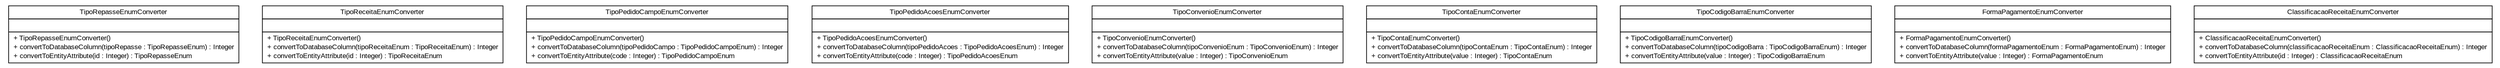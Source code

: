 #!/usr/local/bin/dot
#
# Class diagram 
# Generated by UMLGraph version R5_6 (http://www.umlgraph.org/)
#

digraph G {
	edge [fontname="arial",fontsize=10,labelfontname="arial",labelfontsize=10];
	node [fontname="arial",fontsize=10,shape=plaintext];
	nodesep=0.25;
	ranksep=0.5;
	// br.gov.to.sefaz.arr.parametros.persistence.converter.TipoRepasseEnumConverter
	c1591 [label=<<table title="br.gov.to.sefaz.arr.parametros.persistence.converter.TipoRepasseEnumConverter" border="0" cellborder="1" cellspacing="0" cellpadding="2" port="p" href="./TipoRepasseEnumConverter.html">
		<tr><td><table border="0" cellspacing="0" cellpadding="1">
<tr><td align="center" balign="center"> TipoRepasseEnumConverter </td></tr>
		</table></td></tr>
		<tr><td><table border="0" cellspacing="0" cellpadding="1">
<tr><td align="left" balign="left">  </td></tr>
		</table></td></tr>
		<tr><td><table border="0" cellspacing="0" cellpadding="1">
<tr><td align="left" balign="left"> + TipoRepasseEnumConverter() </td></tr>
<tr><td align="left" balign="left"> + convertToDatabaseColumn(tipoRepasse : TipoRepasseEnum) : Integer </td></tr>
<tr><td align="left" balign="left"> + convertToEntityAttribute(id : Integer) : TipoRepasseEnum </td></tr>
		</table></td></tr>
		</table>>, URL="./TipoRepasseEnumConverter.html", fontname="arial", fontcolor="black", fontsize=10.0];
	// br.gov.to.sefaz.arr.parametros.persistence.converter.TipoReceitaEnumConverter
	c1592 [label=<<table title="br.gov.to.sefaz.arr.parametros.persistence.converter.TipoReceitaEnumConverter" border="0" cellborder="1" cellspacing="0" cellpadding="2" port="p" href="./TipoReceitaEnumConverter.html">
		<tr><td><table border="0" cellspacing="0" cellpadding="1">
<tr><td align="center" balign="center"> TipoReceitaEnumConverter </td></tr>
		</table></td></tr>
		<tr><td><table border="0" cellspacing="0" cellpadding="1">
<tr><td align="left" balign="left">  </td></tr>
		</table></td></tr>
		<tr><td><table border="0" cellspacing="0" cellpadding="1">
<tr><td align="left" balign="left"> + TipoReceitaEnumConverter() </td></tr>
<tr><td align="left" balign="left"> + convertToDatabaseColumn(tipoReceitaEnum : TipoReceitaEnum) : Integer </td></tr>
<tr><td align="left" balign="left"> + convertToEntityAttribute(id : Integer) : TipoReceitaEnum </td></tr>
		</table></td></tr>
		</table>>, URL="./TipoReceitaEnumConverter.html", fontname="arial", fontcolor="black", fontsize=10.0];
	// br.gov.to.sefaz.arr.parametros.persistence.converter.TipoPedidoCampoEnumConverter
	c1593 [label=<<table title="br.gov.to.sefaz.arr.parametros.persistence.converter.TipoPedidoCampoEnumConverter" border="0" cellborder="1" cellspacing="0" cellpadding="2" port="p" href="./TipoPedidoCampoEnumConverter.html">
		<tr><td><table border="0" cellspacing="0" cellpadding="1">
<tr><td align="center" balign="center"> TipoPedidoCampoEnumConverter </td></tr>
		</table></td></tr>
		<tr><td><table border="0" cellspacing="0" cellpadding="1">
<tr><td align="left" balign="left">  </td></tr>
		</table></td></tr>
		<tr><td><table border="0" cellspacing="0" cellpadding="1">
<tr><td align="left" balign="left"> + TipoPedidoCampoEnumConverter() </td></tr>
<tr><td align="left" balign="left"> + convertToDatabaseColumn(tipoPedidoCampo : TipoPedidoCampoEnum) : Integer </td></tr>
<tr><td align="left" balign="left"> + convertToEntityAttribute(code : Integer) : TipoPedidoCampoEnum </td></tr>
		</table></td></tr>
		</table>>, URL="./TipoPedidoCampoEnumConverter.html", fontname="arial", fontcolor="black", fontsize=10.0];
	// br.gov.to.sefaz.arr.parametros.persistence.converter.TipoPedidoAcoesEnumConverter
	c1594 [label=<<table title="br.gov.to.sefaz.arr.parametros.persistence.converter.TipoPedidoAcoesEnumConverter" border="0" cellborder="1" cellspacing="0" cellpadding="2" port="p" href="./TipoPedidoAcoesEnumConverter.html">
		<tr><td><table border="0" cellspacing="0" cellpadding="1">
<tr><td align="center" balign="center"> TipoPedidoAcoesEnumConverter </td></tr>
		</table></td></tr>
		<tr><td><table border="0" cellspacing="0" cellpadding="1">
<tr><td align="left" balign="left">  </td></tr>
		</table></td></tr>
		<tr><td><table border="0" cellspacing="0" cellpadding="1">
<tr><td align="left" balign="left"> + TipoPedidoAcoesEnumConverter() </td></tr>
<tr><td align="left" balign="left"> + convertToDatabaseColumn(tipoPedidoAcoes : TipoPedidoAcoesEnum) : Integer </td></tr>
<tr><td align="left" balign="left"> + convertToEntityAttribute(code : Integer) : TipoPedidoAcoesEnum </td></tr>
		</table></td></tr>
		</table>>, URL="./TipoPedidoAcoesEnumConverter.html", fontname="arial", fontcolor="black", fontsize=10.0];
	// br.gov.to.sefaz.arr.parametros.persistence.converter.TipoConvenioEnumConverter
	c1595 [label=<<table title="br.gov.to.sefaz.arr.parametros.persistence.converter.TipoConvenioEnumConverter" border="0" cellborder="1" cellspacing="0" cellpadding="2" port="p" href="./TipoConvenioEnumConverter.html">
		<tr><td><table border="0" cellspacing="0" cellpadding="1">
<tr><td align="center" balign="center"> TipoConvenioEnumConverter </td></tr>
		</table></td></tr>
		<tr><td><table border="0" cellspacing="0" cellpadding="1">
<tr><td align="left" balign="left">  </td></tr>
		</table></td></tr>
		<tr><td><table border="0" cellspacing="0" cellpadding="1">
<tr><td align="left" balign="left"> + TipoConvenioEnumConverter() </td></tr>
<tr><td align="left" balign="left"> + convertToDatabaseColumn(tipoConvenioEnum : TipoConvenioEnum) : Integer </td></tr>
<tr><td align="left" balign="left"> + convertToEntityAttribute(value : Integer) : TipoConvenioEnum </td></tr>
		</table></td></tr>
		</table>>, URL="./TipoConvenioEnumConverter.html", fontname="arial", fontcolor="black", fontsize=10.0];
	// br.gov.to.sefaz.arr.parametros.persistence.converter.TipoContaEnumConverter
	c1596 [label=<<table title="br.gov.to.sefaz.arr.parametros.persistence.converter.TipoContaEnumConverter" border="0" cellborder="1" cellspacing="0" cellpadding="2" port="p" href="./TipoContaEnumConverter.html">
		<tr><td><table border="0" cellspacing="0" cellpadding="1">
<tr><td align="center" balign="center"> TipoContaEnumConverter </td></tr>
		</table></td></tr>
		<tr><td><table border="0" cellspacing="0" cellpadding="1">
<tr><td align="left" balign="left">  </td></tr>
		</table></td></tr>
		<tr><td><table border="0" cellspacing="0" cellpadding="1">
<tr><td align="left" balign="left"> + TipoContaEnumConverter() </td></tr>
<tr><td align="left" balign="left"> + convertToDatabaseColumn(tipoContaEnum : TipoContaEnum) : Integer </td></tr>
<tr><td align="left" balign="left"> + convertToEntityAttribute(value : Integer) : TipoContaEnum </td></tr>
		</table></td></tr>
		</table>>, URL="./TipoContaEnumConverter.html", fontname="arial", fontcolor="black", fontsize=10.0];
	// br.gov.to.sefaz.arr.parametros.persistence.converter.TipoCodigoBarraEnumConverter
	c1597 [label=<<table title="br.gov.to.sefaz.arr.parametros.persistence.converter.TipoCodigoBarraEnumConverter" border="0" cellborder="1" cellspacing="0" cellpadding="2" port="p" href="./TipoCodigoBarraEnumConverter.html">
		<tr><td><table border="0" cellspacing="0" cellpadding="1">
<tr><td align="center" balign="center"> TipoCodigoBarraEnumConverter </td></tr>
		</table></td></tr>
		<tr><td><table border="0" cellspacing="0" cellpadding="1">
<tr><td align="left" balign="left">  </td></tr>
		</table></td></tr>
		<tr><td><table border="0" cellspacing="0" cellpadding="1">
<tr><td align="left" balign="left"> + TipoCodigoBarraEnumConverter() </td></tr>
<tr><td align="left" balign="left"> + convertToDatabaseColumn(tipoCodigoBarra : TipoCodigoBarraEnum) : Integer </td></tr>
<tr><td align="left" balign="left"> + convertToEntityAttribute(value : Integer) : TipoCodigoBarraEnum </td></tr>
		</table></td></tr>
		</table>>, URL="./TipoCodigoBarraEnumConverter.html", fontname="arial", fontcolor="black", fontsize=10.0];
	// br.gov.to.sefaz.arr.parametros.persistence.converter.FormaPagamentoEnumConverter
	c1598 [label=<<table title="br.gov.to.sefaz.arr.parametros.persistence.converter.FormaPagamentoEnumConverter" border="0" cellborder="1" cellspacing="0" cellpadding="2" port="p" href="./FormaPagamentoEnumConverter.html">
		<tr><td><table border="0" cellspacing="0" cellpadding="1">
<tr><td align="center" balign="center"> FormaPagamentoEnumConverter </td></tr>
		</table></td></tr>
		<tr><td><table border="0" cellspacing="0" cellpadding="1">
<tr><td align="left" balign="left">  </td></tr>
		</table></td></tr>
		<tr><td><table border="0" cellspacing="0" cellpadding="1">
<tr><td align="left" balign="left"> + FormaPagamentoEnumConverter() </td></tr>
<tr><td align="left" balign="left"> + convertToDatabaseColumn(formaPagamentoEnum : FormaPagamentoEnum) : Integer </td></tr>
<tr><td align="left" balign="left"> + convertToEntityAttribute(value : Integer) : FormaPagamentoEnum </td></tr>
		</table></td></tr>
		</table>>, URL="./FormaPagamentoEnumConverter.html", fontname="arial", fontcolor="black", fontsize=10.0];
	// br.gov.to.sefaz.arr.parametros.persistence.converter.ClassificacaoReceitaEnumConverter
	c1599 [label=<<table title="br.gov.to.sefaz.arr.parametros.persistence.converter.ClassificacaoReceitaEnumConverter" border="0" cellborder="1" cellspacing="0" cellpadding="2" port="p" href="./ClassificacaoReceitaEnumConverter.html">
		<tr><td><table border="0" cellspacing="0" cellpadding="1">
<tr><td align="center" balign="center"> ClassificacaoReceitaEnumConverter </td></tr>
		</table></td></tr>
		<tr><td><table border="0" cellspacing="0" cellpadding="1">
<tr><td align="left" balign="left">  </td></tr>
		</table></td></tr>
		<tr><td><table border="0" cellspacing="0" cellpadding="1">
<tr><td align="left" balign="left"> + ClassificacaoReceitaEnumConverter() </td></tr>
<tr><td align="left" balign="left"> + convertToDatabaseColumn(classificacaoReceitaEnum : ClassificacaoReceitaEnum) : Integer </td></tr>
<tr><td align="left" balign="left"> + convertToEntityAttribute(id : Integer) : ClassificacaoReceitaEnum </td></tr>
		</table></td></tr>
		</table>>, URL="./ClassificacaoReceitaEnumConverter.html", fontname="arial", fontcolor="black", fontsize=10.0];
}

